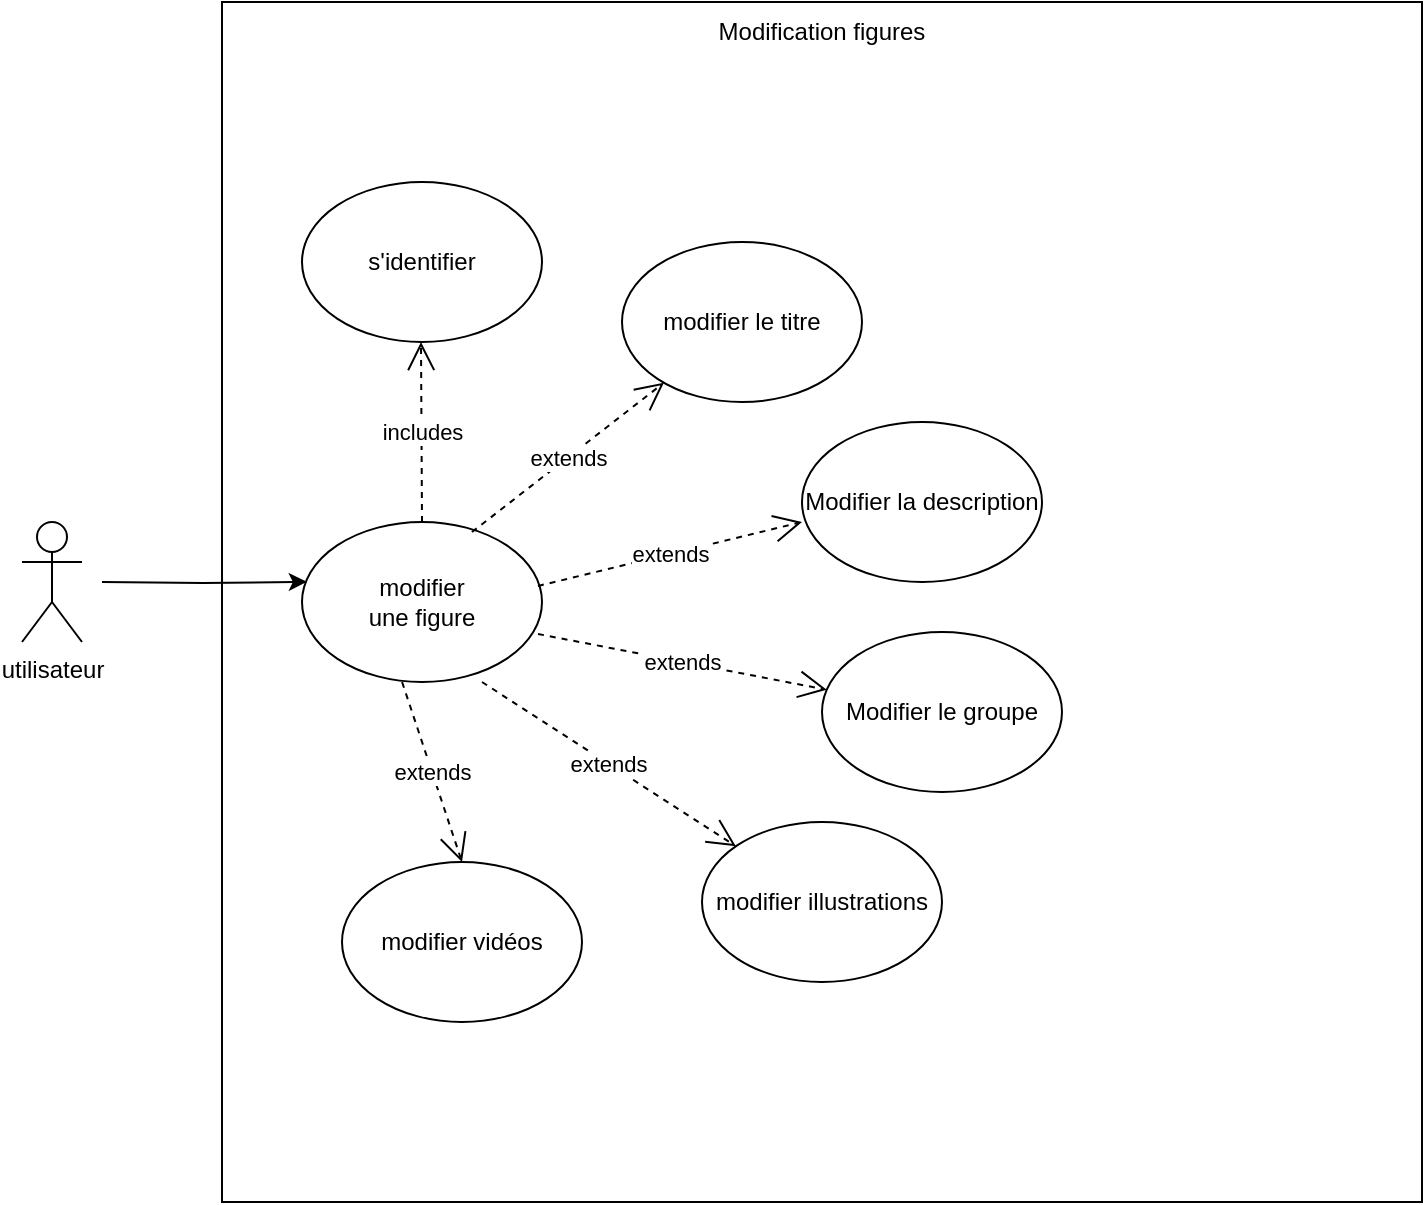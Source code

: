 <mxfile version="24.8.6">
  <diagram name="Page-1" id="z991PJH9OxEx5ynubm37">
    <mxGraphModel grid="1" page="1" gridSize="10" guides="1" tooltips="1" connect="1" arrows="1" fold="1" pageScale="1" pageWidth="827" pageHeight="1169" math="0" shadow="0">
      <root>
        <mxCell id="0" />
        <mxCell id="1" parent="0" />
        <mxCell id="qa0r73PLMr4MY6mMpOjG-1" value="" style="whiteSpace=wrap;html=1;aspect=fixed;" vertex="1" parent="1">
          <mxGeometry x="140" y="110" width="600" height="600" as="geometry" />
        </mxCell>
        <mxCell id="qa0r73PLMr4MY6mMpOjG-2" value="Modification figures" style="text;html=1;align=center;verticalAlign=middle;whiteSpace=wrap;rounded=0;" vertex="1" parent="1">
          <mxGeometry x="357" y="110" width="166" height="30" as="geometry" />
        </mxCell>
        <mxCell id="qa0r73PLMr4MY6mMpOjG-3" value="utilisateur" style="shape=umlActor;verticalLabelPosition=bottom;verticalAlign=top;html=1;outlineConnect=0;" vertex="1" parent="1">
          <mxGeometry x="40" y="370" width="30" height="60" as="geometry" />
        </mxCell>
        <mxCell id="qa0r73PLMr4MY6mMpOjG-5" value="" style="ellipse;whiteSpace=wrap;html=1;" vertex="1" parent="1">
          <mxGeometry x="180" y="370" width="120" height="80" as="geometry" />
        </mxCell>
        <mxCell id="qa0r73PLMr4MY6mMpOjG-6" value="modifier une figure" style="text;html=1;align=center;verticalAlign=middle;whiteSpace=wrap;rounded=0;" vertex="1" parent="1">
          <mxGeometry x="210" y="395" width="60" height="30" as="geometry" />
        </mxCell>
        <mxCell id="qa0r73PLMr4MY6mMpOjG-8" value="s&#39;identifier" style="ellipse;whiteSpace=wrap;html=1;" vertex="1" parent="1">
          <mxGeometry x="180" y="200" width="120" height="80" as="geometry" />
        </mxCell>
        <mxCell id="qa0r73PLMr4MY6mMpOjG-9" value="includes" style="endArrow=open;endSize=12;dashed=1;html=1;rounded=0;entryX=0.5;entryY=1;entryDx=0;entryDy=0;" edge="1" parent="1">
          <mxGeometry width="160" relative="1" as="geometry">
            <mxPoint x="240" y="370" as="sourcePoint" />
            <mxPoint x="239.5" y="280" as="targetPoint" />
          </mxGeometry>
        </mxCell>
        <mxCell id="qa0r73PLMr4MY6mMpOjG-10" value="modifier le titre" style="ellipse;whiteSpace=wrap;html=1;" vertex="1" parent="1">
          <mxGeometry x="340.0" y="230" width="120" height="80" as="geometry" />
        </mxCell>
        <mxCell id="qa0r73PLMr4MY6mMpOjG-11" value="Modifier la description" style="ellipse;whiteSpace=wrap;html=1;" vertex="1" parent="1">
          <mxGeometry x="430.0" y="320" width="120" height="80" as="geometry" />
        </mxCell>
        <mxCell id="qa0r73PLMr4MY6mMpOjG-12" value="extends" style="endArrow=open;endSize=12;dashed=1;html=1;rounded=0;exitX=0.708;exitY=0.063;exitDx=0;exitDy=0;exitPerimeter=0;" edge="1" parent="1" source="qa0r73PLMr4MY6mMpOjG-5" target="qa0r73PLMr4MY6mMpOjG-10">
          <mxGeometry width="160" relative="1" as="geometry">
            <mxPoint x="250" y="380" as="sourcePoint" />
            <mxPoint x="249.5" y="290" as="targetPoint" />
          </mxGeometry>
        </mxCell>
        <mxCell id="qa0r73PLMr4MY6mMpOjG-13" value="extends" style="endArrow=open;endSize=12;dashed=1;html=1;rounded=0;exitX=0.983;exitY=0.4;exitDx=0;exitDy=0;exitPerimeter=0;" edge="1" parent="1" source="qa0r73PLMr4MY6mMpOjG-5">
          <mxGeometry width="160" relative="1" as="geometry">
            <mxPoint x="334" y="445" as="sourcePoint" />
            <mxPoint x="430" y="370" as="targetPoint" />
          </mxGeometry>
        </mxCell>
        <mxCell id="qa0r73PLMr4MY6mMpOjG-14" value="Modifier le groupe" style="ellipse;whiteSpace=wrap;html=1;" vertex="1" parent="1">
          <mxGeometry x="440.0" y="425" width="120" height="80" as="geometry" />
        </mxCell>
        <mxCell id="qa0r73PLMr4MY6mMpOjG-15" value="extends" style="endArrow=open;endSize=12;dashed=1;html=1;rounded=0;exitX=0.983;exitY=0.4;exitDx=0;exitDy=0;exitPerimeter=0;" edge="1" parent="1" target="qa0r73PLMr4MY6mMpOjG-14">
          <mxGeometry width="160" relative="1" as="geometry">
            <mxPoint x="298" y="426" as="sourcePoint" />
            <mxPoint x="430" y="394" as="targetPoint" />
          </mxGeometry>
        </mxCell>
        <mxCell id="qa0r73PLMr4MY6mMpOjG-16" value="modifier illustrations" style="ellipse;whiteSpace=wrap;html=1;" vertex="1" parent="1">
          <mxGeometry x="380.0" y="520" width="120" height="80" as="geometry" />
        </mxCell>
        <mxCell id="qa0r73PLMr4MY6mMpOjG-17" value="extends" style="endArrow=open;endSize=12;dashed=1;html=1;rounded=0;exitX=0.983;exitY=0.4;exitDx=0;exitDy=0;exitPerimeter=0;" edge="1" parent="1" target="qa0r73PLMr4MY6mMpOjG-16">
          <mxGeometry width="160" relative="1" as="geometry">
            <mxPoint x="270" y="450" as="sourcePoint" />
            <mxPoint x="414" y="478" as="targetPoint" />
          </mxGeometry>
        </mxCell>
        <mxCell id="qa0r73PLMr4MY6mMpOjG-18" value="modifier vidéos" style="ellipse;whiteSpace=wrap;html=1;" vertex="1" parent="1">
          <mxGeometry x="200.0" y="540" width="120" height="80" as="geometry" />
        </mxCell>
        <mxCell id="qa0r73PLMr4MY6mMpOjG-19" value="extends" style="endArrow=open;endSize=12;dashed=1;html=1;rounded=0;exitX=0.417;exitY=1;exitDx=0;exitDy=0;exitPerimeter=0;entryX=0.5;entryY=0;entryDx=0;entryDy=0;" edge="1" parent="1" source="qa0r73PLMr4MY6mMpOjG-5" target="qa0r73PLMr4MY6mMpOjG-18">
          <mxGeometry width="160" relative="1" as="geometry">
            <mxPoint x="280" y="460" as="sourcePoint" />
            <mxPoint x="407" y="542" as="targetPoint" />
          </mxGeometry>
        </mxCell>
        <mxCell id="qa0r73PLMr4MY6mMpOjG-20" style="edgeStyle=orthogonalEdgeStyle;rounded=0;orthogonalLoop=1;jettySize=auto;html=1;entryX=0.02;entryY=0.374;entryDx=0;entryDy=0;entryPerimeter=0;" edge="1" parent="1" target="qa0r73PLMr4MY6mMpOjG-5">
          <mxGeometry relative="1" as="geometry">
            <mxPoint x="80" y="400" as="sourcePoint" />
            <mxPoint x="180" y="401" as="targetPoint" />
          </mxGeometry>
        </mxCell>
      </root>
    </mxGraphModel>
  </diagram>
</mxfile>
